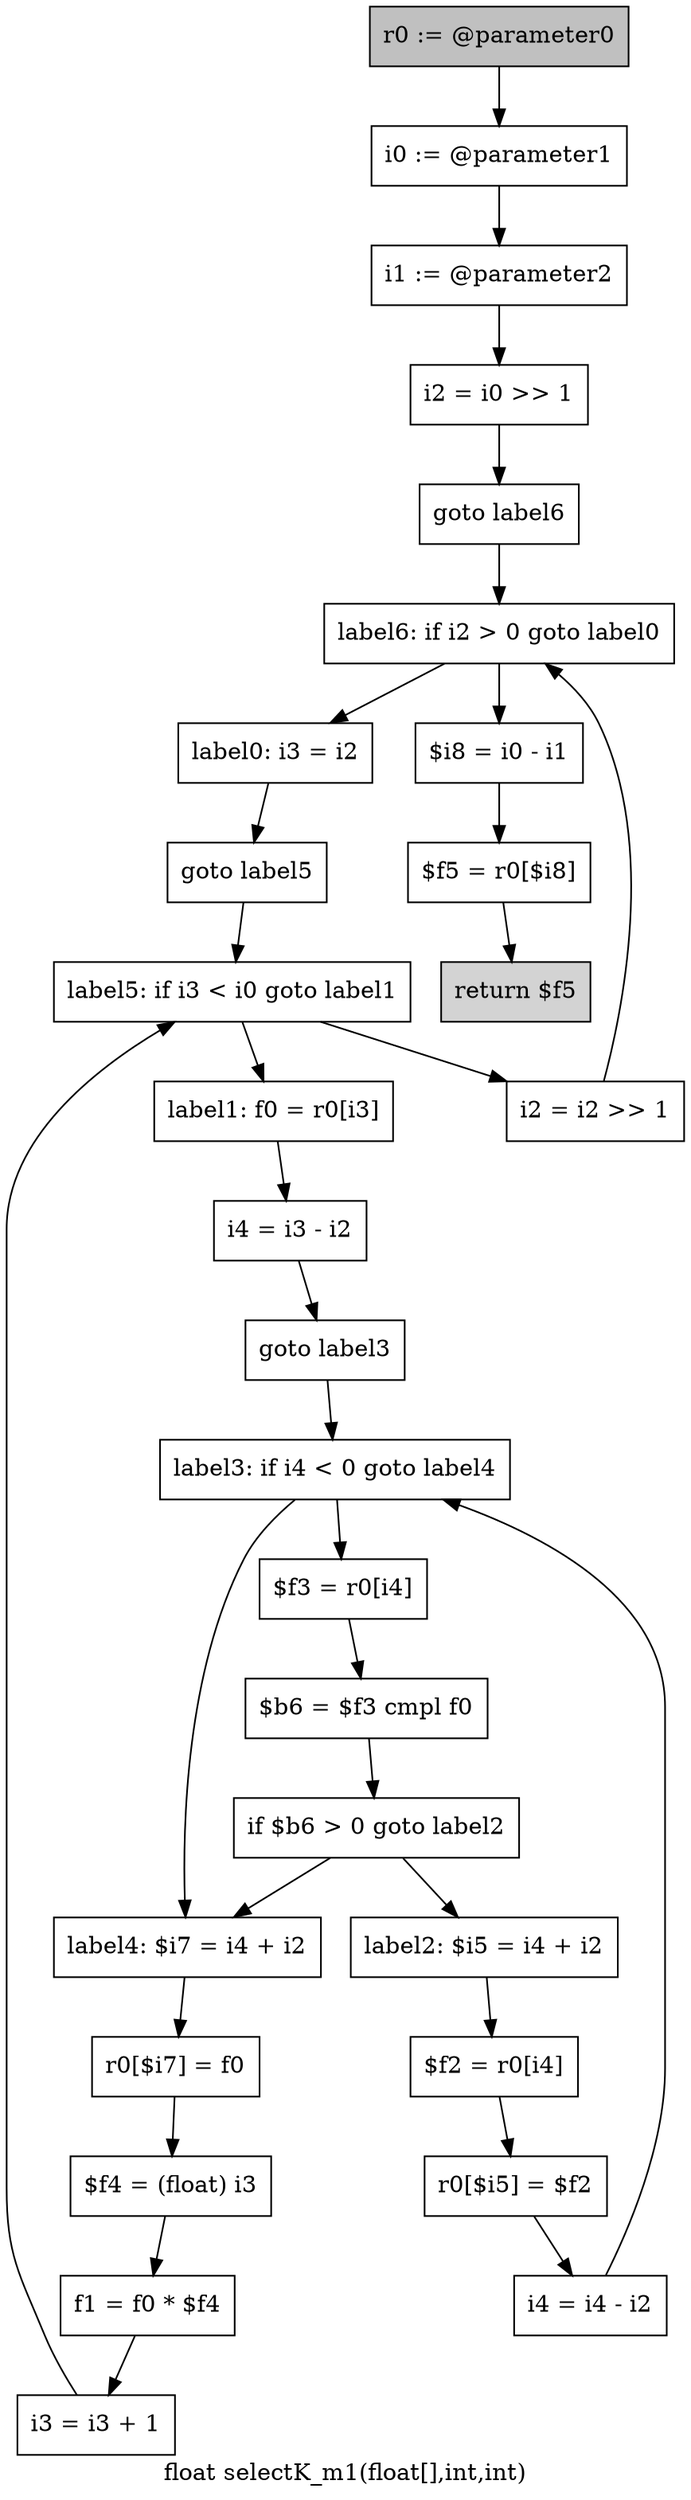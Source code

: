 digraph "float selectK_m1(float[],int,int)" {
    label="float selectK_m1(float[],int,int)";
    node [shape=box];
    "0" [style=filled,fillcolor=gray,label="r0 := @parameter0",];
    "1" [label="i0 := @parameter1",];
    "0"->"1";
    "2" [label="i1 := @parameter2",];
    "1"->"2";
    "3" [label="i2 = i0 >> 1",];
    "2"->"3";
    "4" [label="goto label6",];
    "3"->"4";
    "25" [label="label6: if i2 > 0 goto label0",];
    "4"->"25";
    "5" [label="label0: i3 = i2",];
    "6" [label="goto label5",];
    "5"->"6";
    "23" [label="label5: if i3 < i0 goto label1",];
    "6"->"23";
    "7" [label="label1: f0 = r0[i3]",];
    "8" [label="i4 = i3 - i2",];
    "7"->"8";
    "9" [label="goto label3",];
    "8"->"9";
    "14" [label="label3: if i4 < 0 goto label4",];
    "9"->"14";
    "10" [label="label2: $i5 = i4 + i2",];
    "11" [label="$f2 = r0[i4]",];
    "10"->"11";
    "12" [label="r0[$i5] = $f2",];
    "11"->"12";
    "13" [label="i4 = i4 - i2",];
    "12"->"13";
    "13"->"14";
    "15" [label="$f3 = r0[i4]",];
    "14"->"15";
    "18" [label="label4: $i7 = i4 + i2",];
    "14"->"18";
    "16" [label="$b6 = $f3 cmpl f0",];
    "15"->"16";
    "17" [label="if $b6 > 0 goto label2",];
    "16"->"17";
    "17"->"10";
    "17"->"18";
    "19" [label="r0[$i7] = f0",];
    "18"->"19";
    "20" [label="$f4 = (float) i3",];
    "19"->"20";
    "21" [label="f1 = f0 * $f4",];
    "20"->"21";
    "22" [label="i3 = i3 + 1",];
    "21"->"22";
    "22"->"23";
    "23"->"7";
    "24" [label="i2 = i2 >> 1",];
    "23"->"24";
    "24"->"25";
    "25"->"5";
    "26" [label="$i8 = i0 - i1",];
    "25"->"26";
    "27" [label="$f5 = r0[$i8]",];
    "26"->"27";
    "28" [style=filled,fillcolor=lightgray,label="return $f5",];
    "27"->"28";
}
